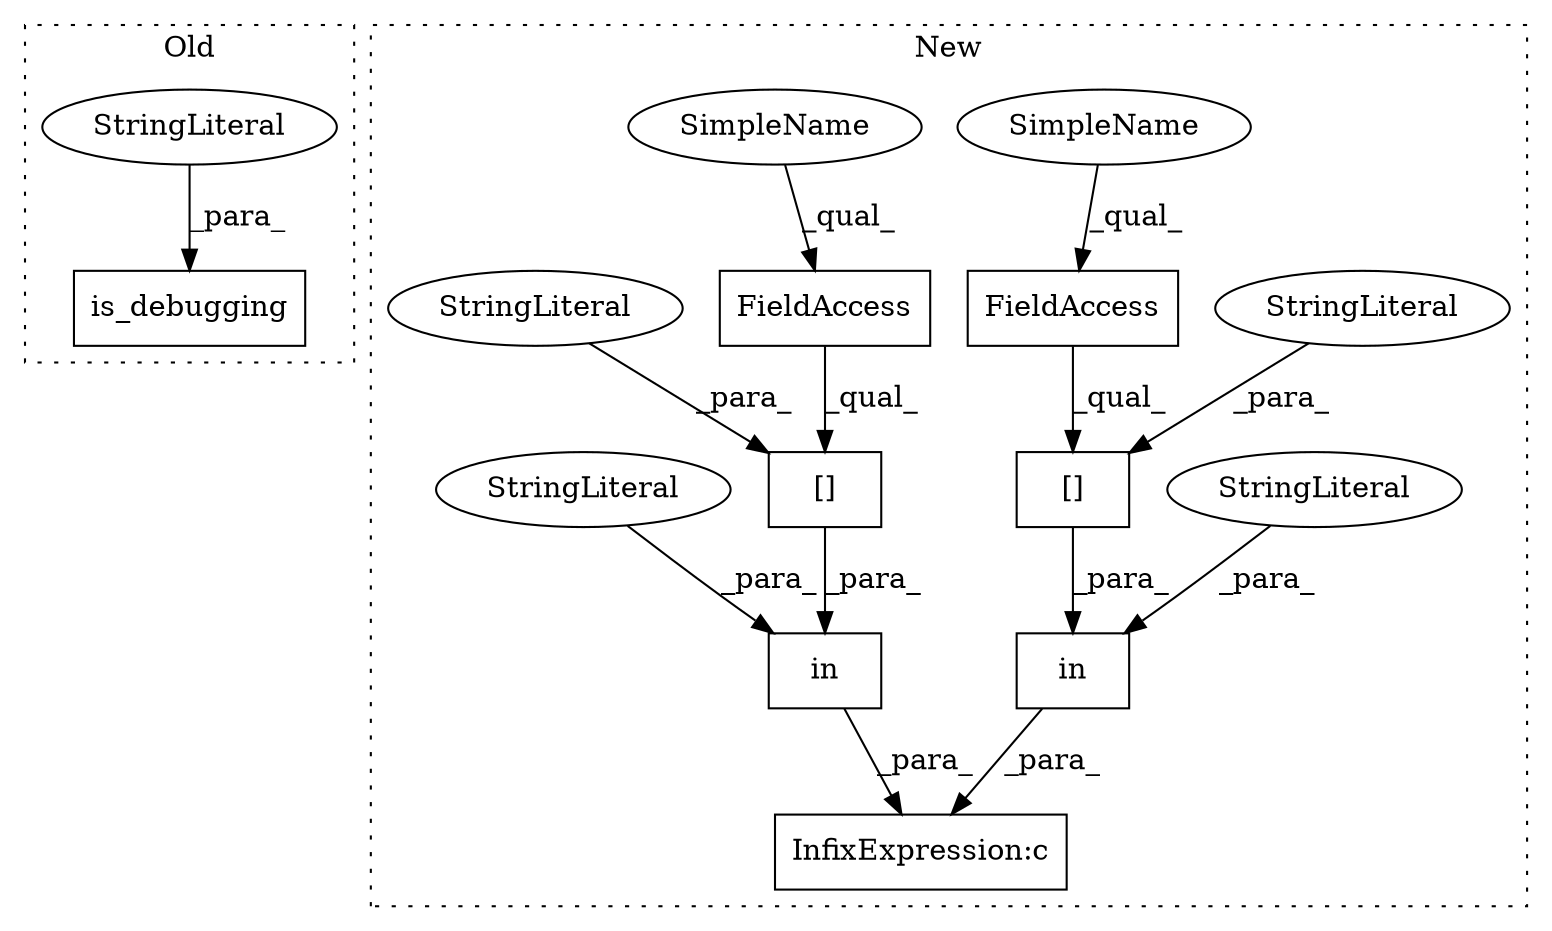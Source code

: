 digraph G {
subgraph cluster0 {
1 [label="is_debugging" a="32" s="1307,1326" l="13,1" shape="box"];
10 [label="StringLiteral" a="45" s="1320" l="6" shape="ellipse"];
label = "Old";
style="dotted";
}
subgraph cluster1 {
2 [label="[]" a="2" s="1775,1797" l="11,1" shape="box"];
3 [label="in" a="105" s="1766" l="32" shape="box"];
4 [label="InfixExpression:c" a="27" s="1749" l="4" shape="box"];
5 [label="in" a="105" s="1715" l="33" shape="box"];
6 [label="[]" a="2" s="1725,1747" l="11,1" shape="box"];
7 [label="FieldAccess" a="22" s="1775" l="10" shape="box"];
8 [label="FieldAccess" a="22" s="1725" l="10" shape="box"];
9 [label="StringLiteral" a="45" s="1736" l="11" shape="ellipse"];
11 [label="StringLiteral" a="45" s="1786" l="11" shape="ellipse"];
12 [label="StringLiteral" a="45" s="1715" l="6" shape="ellipse"];
13 [label="StringLiteral" a="45" s="1766" l="5" shape="ellipse"];
14 [label="SimpleName" a="42" s="1725" l="3" shape="ellipse"];
15 [label="SimpleName" a="42" s="1775" l="3" shape="ellipse"];
label = "New";
style="dotted";
}
2 -> 3 [label="_para_"];
3 -> 4 [label="_para_"];
5 -> 4 [label="_para_"];
6 -> 5 [label="_para_"];
7 -> 2 [label="_qual_"];
8 -> 6 [label="_qual_"];
9 -> 6 [label="_para_"];
10 -> 1 [label="_para_"];
11 -> 2 [label="_para_"];
12 -> 5 [label="_para_"];
13 -> 3 [label="_para_"];
14 -> 8 [label="_qual_"];
15 -> 7 [label="_qual_"];
}